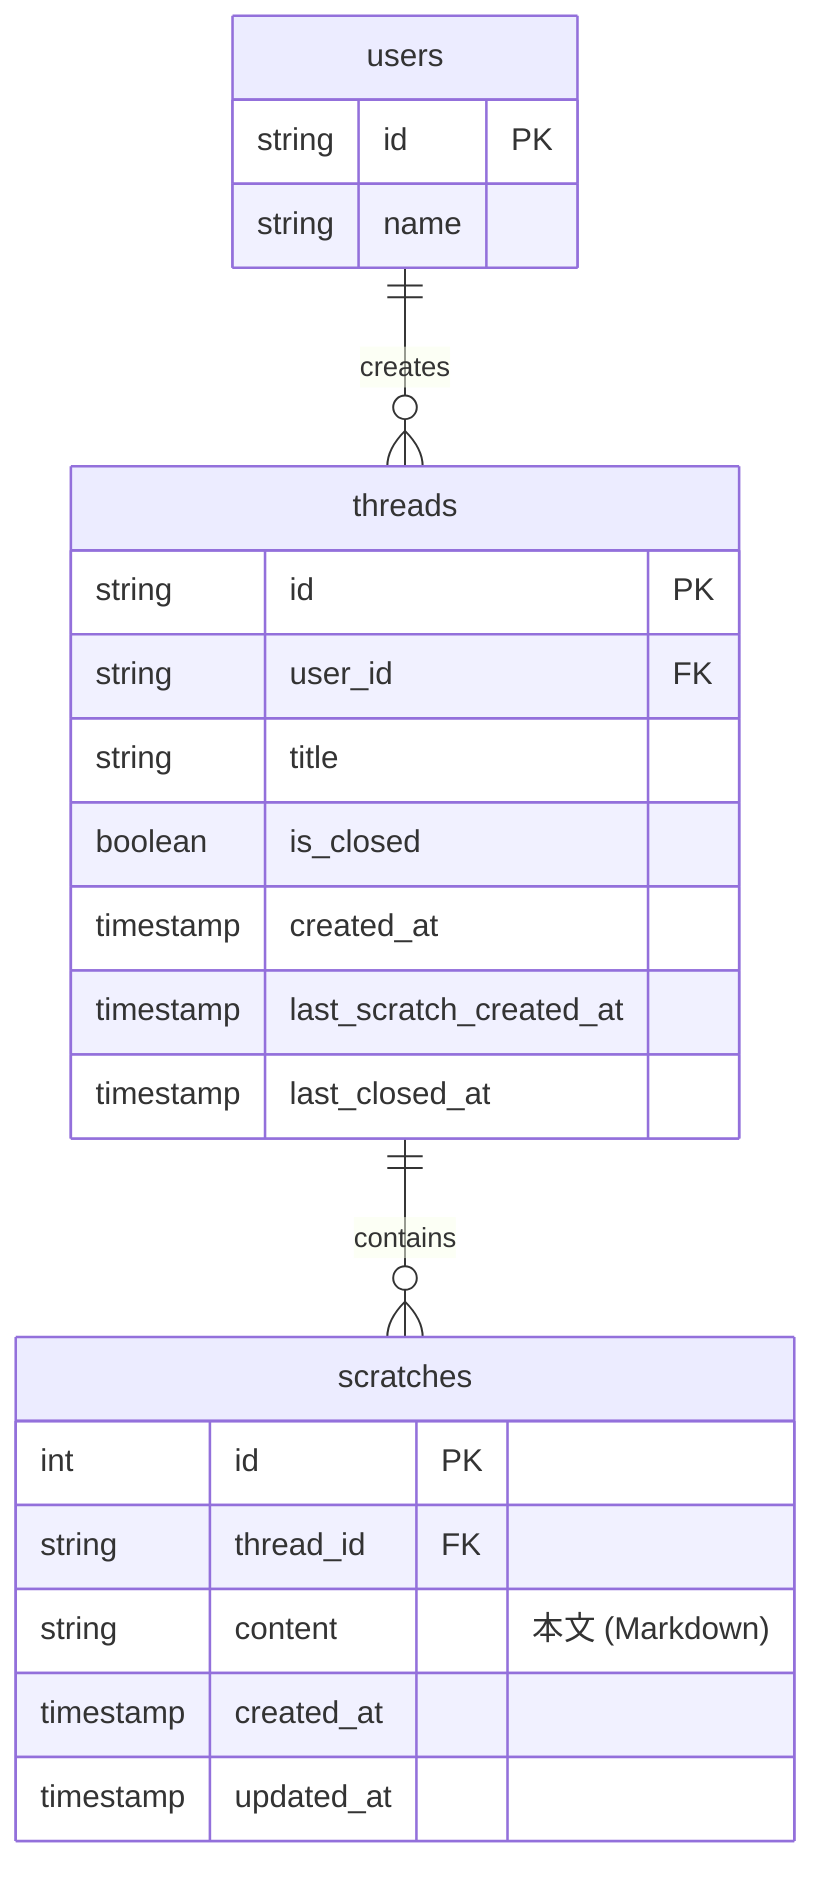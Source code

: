 erDiagram
    "users" {
        string id PK
        string name
    }

    "threads" {
        string id PK
        string user_id FK
        string title
        boolean is_closed
        timestamp created_at
        timestamp last_scratch_created_at
        timestamp last_closed_at
    }

    "scratches" {
        int id PK
        string thread_id FK
        string content "本文 (Markdown)"
        timestamp created_at
        timestamp updated_at
    }

    "users" ||--o{ "threads": "creates"
    "threads" ||--o{ "scratches": "contains"